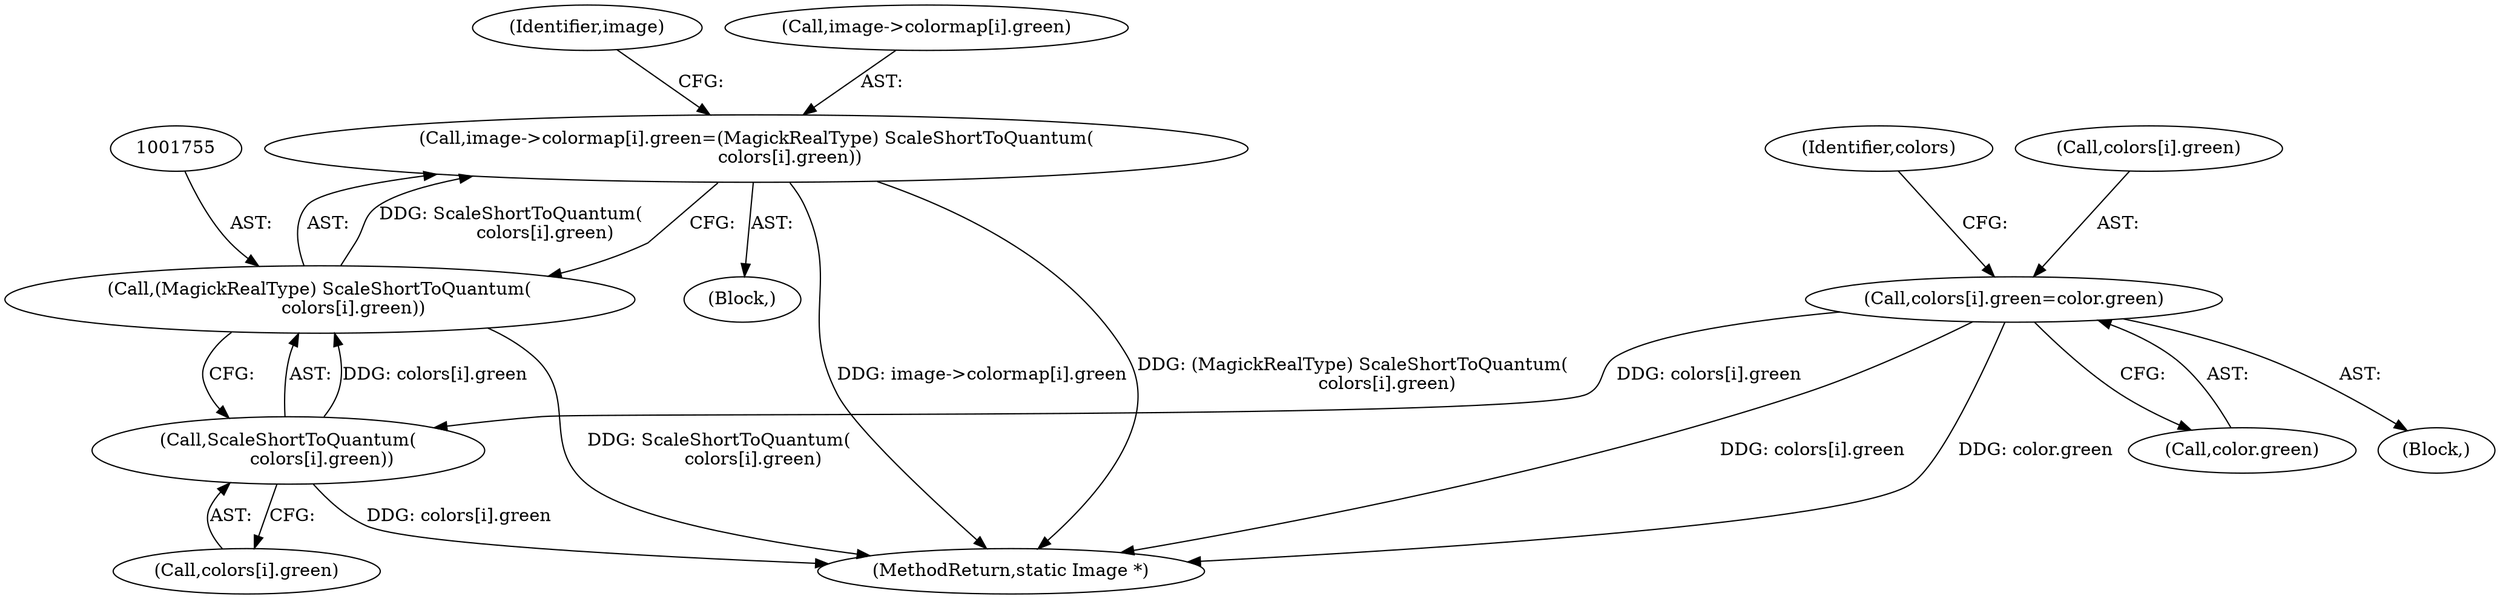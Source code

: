 digraph "0_ImageMagick_c78993d138bf480ab4652b5a48379d4ff75ba5f7@array" {
"1001746" [label="(Call,image->colormap[i].green=(MagickRealType) ScaleShortToQuantum(\n            colors[i].green))"];
"1001754" [label="(Call,(MagickRealType) ScaleShortToQuantum(\n            colors[i].green))"];
"1001756" [label="(Call,ScaleShortToQuantum(\n            colors[i].green))"];
"1000871" [label="(Call,colors[i].green=color.green)"];
"1001746" [label="(Call,image->colormap[i].green=(MagickRealType) ScaleShortToQuantum(\n            colors[i].green))"];
"1000823" [label="(Block,)"];
"1001729" [label="(Block,)"];
"1001757" [label="(Call,colors[i].green)"];
"1000871" [label="(Call,colors[i].green=color.green)"];
"1000872" [label="(Call,colors[i].green)"];
"1000877" [label="(Call,color.green)"];
"1000883" [label="(Identifier,colors)"];
"1001766" [label="(Identifier,image)"];
"1001747" [label="(Call,image->colormap[i].green)"];
"1001754" [label="(Call,(MagickRealType) ScaleShortToQuantum(\n            colors[i].green))"];
"1001756" [label="(Call,ScaleShortToQuantum(\n            colors[i].green))"];
"1001928" [label="(MethodReturn,static Image *)"];
"1001746" -> "1001729"  [label="AST: "];
"1001746" -> "1001754"  [label="CFG: "];
"1001747" -> "1001746"  [label="AST: "];
"1001754" -> "1001746"  [label="AST: "];
"1001766" -> "1001746"  [label="CFG: "];
"1001746" -> "1001928"  [label="DDG: image->colormap[i].green"];
"1001746" -> "1001928"  [label="DDG: (MagickRealType) ScaleShortToQuantum(\n            colors[i].green)"];
"1001754" -> "1001746"  [label="DDG: ScaleShortToQuantum(\n            colors[i].green)"];
"1001754" -> "1001756"  [label="CFG: "];
"1001755" -> "1001754"  [label="AST: "];
"1001756" -> "1001754"  [label="AST: "];
"1001754" -> "1001928"  [label="DDG: ScaleShortToQuantum(\n            colors[i].green)"];
"1001756" -> "1001754"  [label="DDG: colors[i].green"];
"1001756" -> "1001757"  [label="CFG: "];
"1001757" -> "1001756"  [label="AST: "];
"1001756" -> "1001928"  [label="DDG: colors[i].green"];
"1000871" -> "1001756"  [label="DDG: colors[i].green"];
"1000871" -> "1000823"  [label="AST: "];
"1000871" -> "1000877"  [label="CFG: "];
"1000872" -> "1000871"  [label="AST: "];
"1000877" -> "1000871"  [label="AST: "];
"1000883" -> "1000871"  [label="CFG: "];
"1000871" -> "1001928"  [label="DDG: colors[i].green"];
"1000871" -> "1001928"  [label="DDG: color.green"];
}
